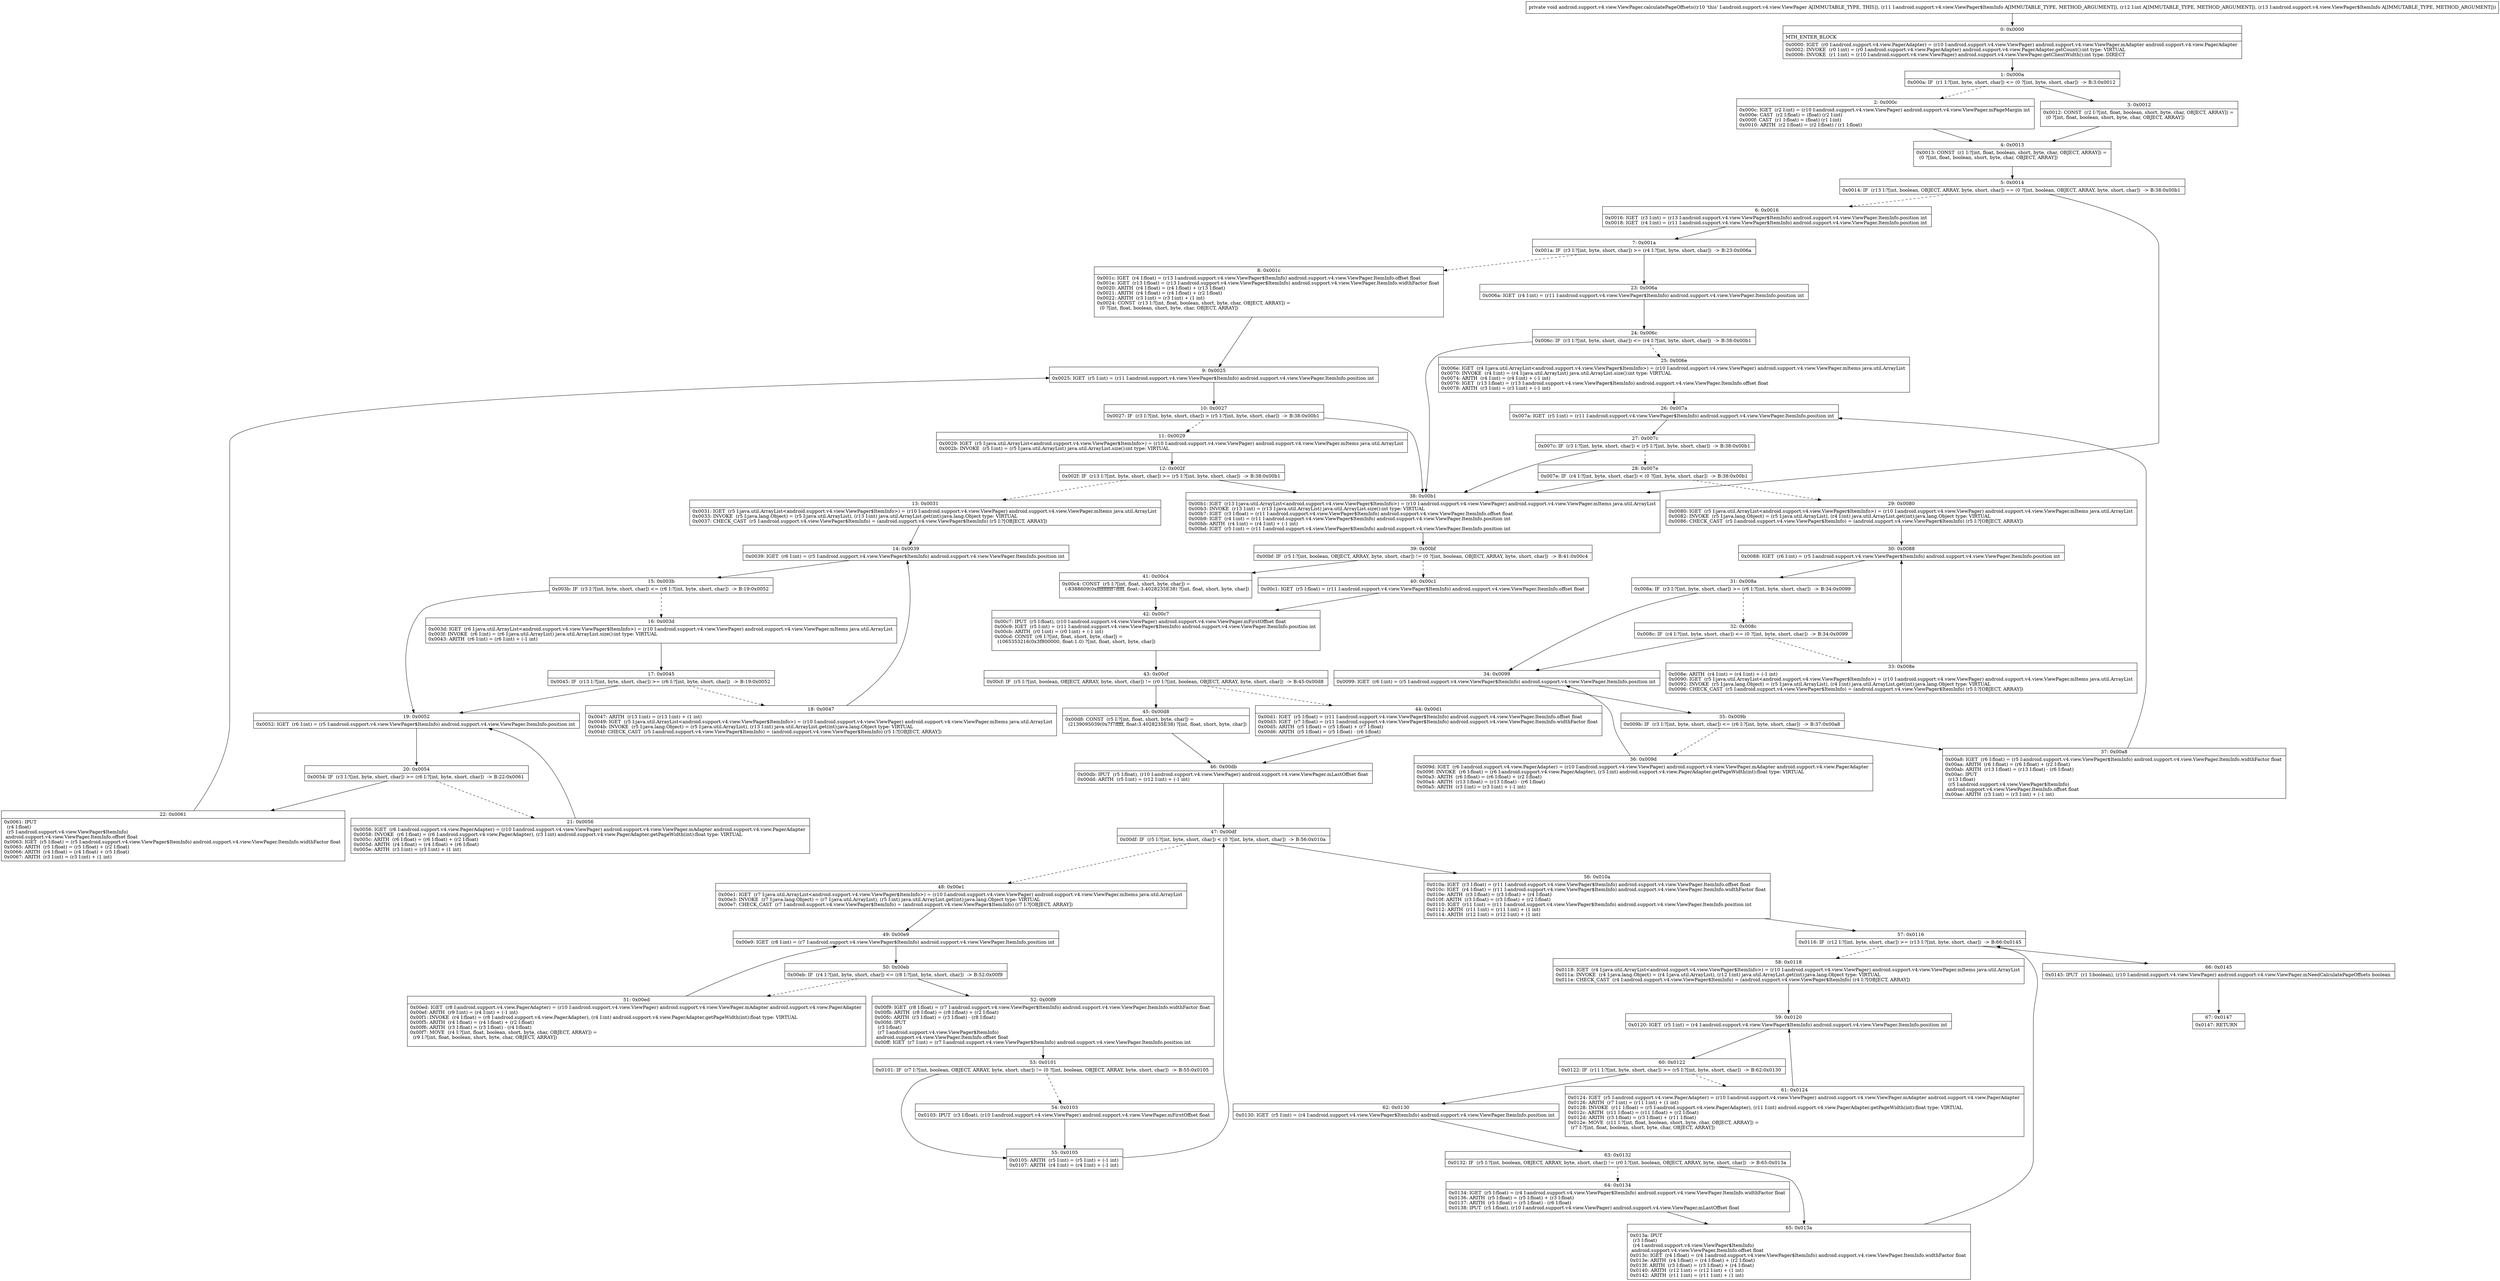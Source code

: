 digraph "CFG forandroid.support.v4.view.ViewPager.calculatePageOffsets(Landroid\/support\/v4\/view\/ViewPager$ItemInfo;ILandroid\/support\/v4\/view\/ViewPager$ItemInfo;)V" {
Node_0 [shape=record,label="{0\:\ 0x0000|MTH_ENTER_BLOCK\l|0x0000: IGET  (r0 I:android.support.v4.view.PagerAdapter) = (r10 I:android.support.v4.view.ViewPager) android.support.v4.view.ViewPager.mAdapter android.support.v4.view.PagerAdapter \l0x0002: INVOKE  (r0 I:int) = (r0 I:android.support.v4.view.PagerAdapter) android.support.v4.view.PagerAdapter.getCount():int type: VIRTUAL \l0x0006: INVOKE  (r1 I:int) = (r10 I:android.support.v4.view.ViewPager) android.support.v4.view.ViewPager.getClientWidth():int type: DIRECT \l}"];
Node_1 [shape=record,label="{1\:\ 0x000a|0x000a: IF  (r1 I:?[int, byte, short, char]) \<= (0 ?[int, byte, short, char])  \-\> B:3:0x0012 \l}"];
Node_2 [shape=record,label="{2\:\ 0x000c|0x000c: IGET  (r2 I:int) = (r10 I:android.support.v4.view.ViewPager) android.support.v4.view.ViewPager.mPageMargin int \l0x000e: CAST  (r2 I:float) = (float) (r2 I:int) \l0x000f: CAST  (r1 I:float) = (float) (r1 I:int) \l0x0010: ARITH  (r2 I:float) = (r2 I:float) \/ (r1 I:float) \l}"];
Node_3 [shape=record,label="{3\:\ 0x0012|0x0012: CONST  (r2 I:?[int, float, boolean, short, byte, char, OBJECT, ARRAY]) = \l  (0 ?[int, float, boolean, short, byte, char, OBJECT, ARRAY])\l \l}"];
Node_4 [shape=record,label="{4\:\ 0x0013|0x0013: CONST  (r1 I:?[int, float, boolean, short, byte, char, OBJECT, ARRAY]) = \l  (0 ?[int, float, boolean, short, byte, char, OBJECT, ARRAY])\l \l}"];
Node_5 [shape=record,label="{5\:\ 0x0014|0x0014: IF  (r13 I:?[int, boolean, OBJECT, ARRAY, byte, short, char]) == (0 ?[int, boolean, OBJECT, ARRAY, byte, short, char])  \-\> B:38:0x00b1 \l}"];
Node_6 [shape=record,label="{6\:\ 0x0016|0x0016: IGET  (r3 I:int) = (r13 I:android.support.v4.view.ViewPager$ItemInfo) android.support.v4.view.ViewPager.ItemInfo.position int \l0x0018: IGET  (r4 I:int) = (r11 I:android.support.v4.view.ViewPager$ItemInfo) android.support.v4.view.ViewPager.ItemInfo.position int \l}"];
Node_7 [shape=record,label="{7\:\ 0x001a|0x001a: IF  (r3 I:?[int, byte, short, char]) \>= (r4 I:?[int, byte, short, char])  \-\> B:23:0x006a \l}"];
Node_8 [shape=record,label="{8\:\ 0x001c|0x001c: IGET  (r4 I:float) = (r13 I:android.support.v4.view.ViewPager$ItemInfo) android.support.v4.view.ViewPager.ItemInfo.offset float \l0x001e: IGET  (r13 I:float) = (r13 I:android.support.v4.view.ViewPager$ItemInfo) android.support.v4.view.ViewPager.ItemInfo.widthFactor float \l0x0020: ARITH  (r4 I:float) = (r4 I:float) + (r13 I:float) \l0x0021: ARITH  (r4 I:float) = (r4 I:float) + (r2 I:float) \l0x0022: ARITH  (r3 I:int) = (r3 I:int) + (1 int) \l0x0024: CONST  (r13 I:?[int, float, boolean, short, byte, char, OBJECT, ARRAY]) = \l  (0 ?[int, float, boolean, short, byte, char, OBJECT, ARRAY])\l \l}"];
Node_9 [shape=record,label="{9\:\ 0x0025|0x0025: IGET  (r5 I:int) = (r11 I:android.support.v4.view.ViewPager$ItemInfo) android.support.v4.view.ViewPager.ItemInfo.position int \l}"];
Node_10 [shape=record,label="{10\:\ 0x0027|0x0027: IF  (r3 I:?[int, byte, short, char]) \> (r5 I:?[int, byte, short, char])  \-\> B:38:0x00b1 \l}"];
Node_11 [shape=record,label="{11\:\ 0x0029|0x0029: IGET  (r5 I:java.util.ArrayList\<android.support.v4.view.ViewPager$ItemInfo\>) = (r10 I:android.support.v4.view.ViewPager) android.support.v4.view.ViewPager.mItems java.util.ArrayList \l0x002b: INVOKE  (r5 I:int) = (r5 I:java.util.ArrayList) java.util.ArrayList.size():int type: VIRTUAL \l}"];
Node_12 [shape=record,label="{12\:\ 0x002f|0x002f: IF  (r13 I:?[int, byte, short, char]) \>= (r5 I:?[int, byte, short, char])  \-\> B:38:0x00b1 \l}"];
Node_13 [shape=record,label="{13\:\ 0x0031|0x0031: IGET  (r5 I:java.util.ArrayList\<android.support.v4.view.ViewPager$ItemInfo\>) = (r10 I:android.support.v4.view.ViewPager) android.support.v4.view.ViewPager.mItems java.util.ArrayList \l0x0033: INVOKE  (r5 I:java.lang.Object) = (r5 I:java.util.ArrayList), (r13 I:int) java.util.ArrayList.get(int):java.lang.Object type: VIRTUAL \l0x0037: CHECK_CAST  (r5 I:android.support.v4.view.ViewPager$ItemInfo) = (android.support.v4.view.ViewPager$ItemInfo) (r5 I:?[OBJECT, ARRAY]) \l}"];
Node_14 [shape=record,label="{14\:\ 0x0039|0x0039: IGET  (r6 I:int) = (r5 I:android.support.v4.view.ViewPager$ItemInfo) android.support.v4.view.ViewPager.ItemInfo.position int \l}"];
Node_15 [shape=record,label="{15\:\ 0x003b|0x003b: IF  (r3 I:?[int, byte, short, char]) \<= (r6 I:?[int, byte, short, char])  \-\> B:19:0x0052 \l}"];
Node_16 [shape=record,label="{16\:\ 0x003d|0x003d: IGET  (r6 I:java.util.ArrayList\<android.support.v4.view.ViewPager$ItemInfo\>) = (r10 I:android.support.v4.view.ViewPager) android.support.v4.view.ViewPager.mItems java.util.ArrayList \l0x003f: INVOKE  (r6 I:int) = (r6 I:java.util.ArrayList) java.util.ArrayList.size():int type: VIRTUAL \l0x0043: ARITH  (r6 I:int) = (r6 I:int) + (\-1 int) \l}"];
Node_17 [shape=record,label="{17\:\ 0x0045|0x0045: IF  (r13 I:?[int, byte, short, char]) \>= (r6 I:?[int, byte, short, char])  \-\> B:19:0x0052 \l}"];
Node_18 [shape=record,label="{18\:\ 0x0047|0x0047: ARITH  (r13 I:int) = (r13 I:int) + (1 int) \l0x0049: IGET  (r5 I:java.util.ArrayList\<android.support.v4.view.ViewPager$ItemInfo\>) = (r10 I:android.support.v4.view.ViewPager) android.support.v4.view.ViewPager.mItems java.util.ArrayList \l0x004b: INVOKE  (r5 I:java.lang.Object) = (r5 I:java.util.ArrayList), (r13 I:int) java.util.ArrayList.get(int):java.lang.Object type: VIRTUAL \l0x004f: CHECK_CAST  (r5 I:android.support.v4.view.ViewPager$ItemInfo) = (android.support.v4.view.ViewPager$ItemInfo) (r5 I:?[OBJECT, ARRAY]) \l}"];
Node_19 [shape=record,label="{19\:\ 0x0052|0x0052: IGET  (r6 I:int) = (r5 I:android.support.v4.view.ViewPager$ItemInfo) android.support.v4.view.ViewPager.ItemInfo.position int \l}"];
Node_20 [shape=record,label="{20\:\ 0x0054|0x0054: IF  (r3 I:?[int, byte, short, char]) \>= (r6 I:?[int, byte, short, char])  \-\> B:22:0x0061 \l}"];
Node_21 [shape=record,label="{21\:\ 0x0056|0x0056: IGET  (r6 I:android.support.v4.view.PagerAdapter) = (r10 I:android.support.v4.view.ViewPager) android.support.v4.view.ViewPager.mAdapter android.support.v4.view.PagerAdapter \l0x0058: INVOKE  (r6 I:float) = (r6 I:android.support.v4.view.PagerAdapter), (r3 I:int) android.support.v4.view.PagerAdapter.getPageWidth(int):float type: VIRTUAL \l0x005c: ARITH  (r6 I:float) = (r6 I:float) + (r2 I:float) \l0x005d: ARITH  (r4 I:float) = (r4 I:float) + (r6 I:float) \l0x005e: ARITH  (r3 I:int) = (r3 I:int) + (1 int) \l}"];
Node_22 [shape=record,label="{22\:\ 0x0061|0x0061: IPUT  \l  (r4 I:float)\l  (r5 I:android.support.v4.view.ViewPager$ItemInfo)\l android.support.v4.view.ViewPager.ItemInfo.offset float \l0x0063: IGET  (r5 I:float) = (r5 I:android.support.v4.view.ViewPager$ItemInfo) android.support.v4.view.ViewPager.ItemInfo.widthFactor float \l0x0065: ARITH  (r5 I:float) = (r5 I:float) + (r2 I:float) \l0x0066: ARITH  (r4 I:float) = (r4 I:float) + (r5 I:float) \l0x0067: ARITH  (r3 I:int) = (r3 I:int) + (1 int) \l}"];
Node_23 [shape=record,label="{23\:\ 0x006a|0x006a: IGET  (r4 I:int) = (r11 I:android.support.v4.view.ViewPager$ItemInfo) android.support.v4.view.ViewPager.ItemInfo.position int \l}"];
Node_24 [shape=record,label="{24\:\ 0x006c|0x006c: IF  (r3 I:?[int, byte, short, char]) \<= (r4 I:?[int, byte, short, char])  \-\> B:38:0x00b1 \l}"];
Node_25 [shape=record,label="{25\:\ 0x006e|0x006e: IGET  (r4 I:java.util.ArrayList\<android.support.v4.view.ViewPager$ItemInfo\>) = (r10 I:android.support.v4.view.ViewPager) android.support.v4.view.ViewPager.mItems java.util.ArrayList \l0x0070: INVOKE  (r4 I:int) = (r4 I:java.util.ArrayList) java.util.ArrayList.size():int type: VIRTUAL \l0x0074: ARITH  (r4 I:int) = (r4 I:int) + (\-1 int) \l0x0076: IGET  (r13 I:float) = (r13 I:android.support.v4.view.ViewPager$ItemInfo) android.support.v4.view.ViewPager.ItemInfo.offset float \l0x0078: ARITH  (r3 I:int) = (r3 I:int) + (\-1 int) \l}"];
Node_26 [shape=record,label="{26\:\ 0x007a|0x007a: IGET  (r5 I:int) = (r11 I:android.support.v4.view.ViewPager$ItemInfo) android.support.v4.view.ViewPager.ItemInfo.position int \l}"];
Node_27 [shape=record,label="{27\:\ 0x007c|0x007c: IF  (r3 I:?[int, byte, short, char]) \< (r5 I:?[int, byte, short, char])  \-\> B:38:0x00b1 \l}"];
Node_28 [shape=record,label="{28\:\ 0x007e|0x007e: IF  (r4 I:?[int, byte, short, char]) \< (0 ?[int, byte, short, char])  \-\> B:38:0x00b1 \l}"];
Node_29 [shape=record,label="{29\:\ 0x0080|0x0080: IGET  (r5 I:java.util.ArrayList\<android.support.v4.view.ViewPager$ItemInfo\>) = (r10 I:android.support.v4.view.ViewPager) android.support.v4.view.ViewPager.mItems java.util.ArrayList \l0x0082: INVOKE  (r5 I:java.lang.Object) = (r5 I:java.util.ArrayList), (r4 I:int) java.util.ArrayList.get(int):java.lang.Object type: VIRTUAL \l0x0086: CHECK_CAST  (r5 I:android.support.v4.view.ViewPager$ItemInfo) = (android.support.v4.view.ViewPager$ItemInfo) (r5 I:?[OBJECT, ARRAY]) \l}"];
Node_30 [shape=record,label="{30\:\ 0x0088|0x0088: IGET  (r6 I:int) = (r5 I:android.support.v4.view.ViewPager$ItemInfo) android.support.v4.view.ViewPager.ItemInfo.position int \l}"];
Node_31 [shape=record,label="{31\:\ 0x008a|0x008a: IF  (r3 I:?[int, byte, short, char]) \>= (r6 I:?[int, byte, short, char])  \-\> B:34:0x0099 \l}"];
Node_32 [shape=record,label="{32\:\ 0x008c|0x008c: IF  (r4 I:?[int, byte, short, char]) \<= (0 ?[int, byte, short, char])  \-\> B:34:0x0099 \l}"];
Node_33 [shape=record,label="{33\:\ 0x008e|0x008e: ARITH  (r4 I:int) = (r4 I:int) + (\-1 int) \l0x0090: IGET  (r5 I:java.util.ArrayList\<android.support.v4.view.ViewPager$ItemInfo\>) = (r10 I:android.support.v4.view.ViewPager) android.support.v4.view.ViewPager.mItems java.util.ArrayList \l0x0092: INVOKE  (r5 I:java.lang.Object) = (r5 I:java.util.ArrayList), (r4 I:int) java.util.ArrayList.get(int):java.lang.Object type: VIRTUAL \l0x0096: CHECK_CAST  (r5 I:android.support.v4.view.ViewPager$ItemInfo) = (android.support.v4.view.ViewPager$ItemInfo) (r5 I:?[OBJECT, ARRAY]) \l}"];
Node_34 [shape=record,label="{34\:\ 0x0099|0x0099: IGET  (r6 I:int) = (r5 I:android.support.v4.view.ViewPager$ItemInfo) android.support.v4.view.ViewPager.ItemInfo.position int \l}"];
Node_35 [shape=record,label="{35\:\ 0x009b|0x009b: IF  (r3 I:?[int, byte, short, char]) \<= (r6 I:?[int, byte, short, char])  \-\> B:37:0x00a8 \l}"];
Node_36 [shape=record,label="{36\:\ 0x009d|0x009d: IGET  (r6 I:android.support.v4.view.PagerAdapter) = (r10 I:android.support.v4.view.ViewPager) android.support.v4.view.ViewPager.mAdapter android.support.v4.view.PagerAdapter \l0x009f: INVOKE  (r6 I:float) = (r6 I:android.support.v4.view.PagerAdapter), (r3 I:int) android.support.v4.view.PagerAdapter.getPageWidth(int):float type: VIRTUAL \l0x00a3: ARITH  (r6 I:float) = (r6 I:float) + (r2 I:float) \l0x00a4: ARITH  (r13 I:float) = (r13 I:float) \- (r6 I:float) \l0x00a5: ARITH  (r3 I:int) = (r3 I:int) + (\-1 int) \l}"];
Node_37 [shape=record,label="{37\:\ 0x00a8|0x00a8: IGET  (r6 I:float) = (r5 I:android.support.v4.view.ViewPager$ItemInfo) android.support.v4.view.ViewPager.ItemInfo.widthFactor float \l0x00aa: ARITH  (r6 I:float) = (r6 I:float) + (r2 I:float) \l0x00ab: ARITH  (r13 I:float) = (r13 I:float) \- (r6 I:float) \l0x00ac: IPUT  \l  (r13 I:float)\l  (r5 I:android.support.v4.view.ViewPager$ItemInfo)\l android.support.v4.view.ViewPager.ItemInfo.offset float \l0x00ae: ARITH  (r3 I:int) = (r3 I:int) + (\-1 int) \l}"];
Node_38 [shape=record,label="{38\:\ 0x00b1|0x00b1: IGET  (r13 I:java.util.ArrayList\<android.support.v4.view.ViewPager$ItemInfo\>) = (r10 I:android.support.v4.view.ViewPager) android.support.v4.view.ViewPager.mItems java.util.ArrayList \l0x00b3: INVOKE  (r13 I:int) = (r13 I:java.util.ArrayList) java.util.ArrayList.size():int type: VIRTUAL \l0x00b7: IGET  (r3 I:float) = (r11 I:android.support.v4.view.ViewPager$ItemInfo) android.support.v4.view.ViewPager.ItemInfo.offset float \l0x00b9: IGET  (r4 I:int) = (r11 I:android.support.v4.view.ViewPager$ItemInfo) android.support.v4.view.ViewPager.ItemInfo.position int \l0x00bb: ARITH  (r4 I:int) = (r4 I:int) + (\-1 int) \l0x00bd: IGET  (r5 I:int) = (r11 I:android.support.v4.view.ViewPager$ItemInfo) android.support.v4.view.ViewPager.ItemInfo.position int \l}"];
Node_39 [shape=record,label="{39\:\ 0x00bf|0x00bf: IF  (r5 I:?[int, boolean, OBJECT, ARRAY, byte, short, char]) != (0 ?[int, boolean, OBJECT, ARRAY, byte, short, char])  \-\> B:41:0x00c4 \l}"];
Node_40 [shape=record,label="{40\:\ 0x00c1|0x00c1: IGET  (r5 I:float) = (r11 I:android.support.v4.view.ViewPager$ItemInfo) android.support.v4.view.ViewPager.ItemInfo.offset float \l}"];
Node_41 [shape=record,label="{41\:\ 0x00c4|0x00c4: CONST  (r5 I:?[int, float, short, byte, char]) = \l  (\-8388609(0xffffffffff7fffff, float:\-3.4028235E38) ?[int, float, short, byte, char])\l \l}"];
Node_42 [shape=record,label="{42\:\ 0x00c7|0x00c7: IPUT  (r5 I:float), (r10 I:android.support.v4.view.ViewPager) android.support.v4.view.ViewPager.mFirstOffset float \l0x00c9: IGET  (r5 I:int) = (r11 I:android.support.v4.view.ViewPager$ItemInfo) android.support.v4.view.ViewPager.ItemInfo.position int \l0x00cb: ARITH  (r0 I:int) = (r0 I:int) + (\-1 int) \l0x00cd: CONST  (r6 I:?[int, float, short, byte, char]) = \l  (1065353216(0x3f800000, float:1.0) ?[int, float, short, byte, char])\l \l}"];
Node_43 [shape=record,label="{43\:\ 0x00cf|0x00cf: IF  (r5 I:?[int, boolean, OBJECT, ARRAY, byte, short, char]) != (r0 I:?[int, boolean, OBJECT, ARRAY, byte, short, char])  \-\> B:45:0x00d8 \l}"];
Node_44 [shape=record,label="{44\:\ 0x00d1|0x00d1: IGET  (r5 I:float) = (r11 I:android.support.v4.view.ViewPager$ItemInfo) android.support.v4.view.ViewPager.ItemInfo.offset float \l0x00d3: IGET  (r7 I:float) = (r11 I:android.support.v4.view.ViewPager$ItemInfo) android.support.v4.view.ViewPager.ItemInfo.widthFactor float \l0x00d5: ARITH  (r5 I:float) = (r5 I:float) + (r7 I:float) \l0x00d6: ARITH  (r5 I:float) = (r5 I:float) \- (r6 I:float) \l}"];
Node_45 [shape=record,label="{45\:\ 0x00d8|0x00d8: CONST  (r5 I:?[int, float, short, byte, char]) = \l  (2139095039(0x7f7fffff, float:3.4028235E38) ?[int, float, short, byte, char])\l \l}"];
Node_46 [shape=record,label="{46\:\ 0x00db|0x00db: IPUT  (r5 I:float), (r10 I:android.support.v4.view.ViewPager) android.support.v4.view.ViewPager.mLastOffset float \l0x00dd: ARITH  (r5 I:int) = (r12 I:int) + (\-1 int) \l}"];
Node_47 [shape=record,label="{47\:\ 0x00df|0x00df: IF  (r5 I:?[int, byte, short, char]) \< (0 ?[int, byte, short, char])  \-\> B:56:0x010a \l}"];
Node_48 [shape=record,label="{48\:\ 0x00e1|0x00e1: IGET  (r7 I:java.util.ArrayList\<android.support.v4.view.ViewPager$ItemInfo\>) = (r10 I:android.support.v4.view.ViewPager) android.support.v4.view.ViewPager.mItems java.util.ArrayList \l0x00e3: INVOKE  (r7 I:java.lang.Object) = (r7 I:java.util.ArrayList), (r5 I:int) java.util.ArrayList.get(int):java.lang.Object type: VIRTUAL \l0x00e7: CHECK_CAST  (r7 I:android.support.v4.view.ViewPager$ItemInfo) = (android.support.v4.view.ViewPager$ItemInfo) (r7 I:?[OBJECT, ARRAY]) \l}"];
Node_49 [shape=record,label="{49\:\ 0x00e9|0x00e9: IGET  (r8 I:int) = (r7 I:android.support.v4.view.ViewPager$ItemInfo) android.support.v4.view.ViewPager.ItemInfo.position int \l}"];
Node_50 [shape=record,label="{50\:\ 0x00eb|0x00eb: IF  (r4 I:?[int, byte, short, char]) \<= (r8 I:?[int, byte, short, char])  \-\> B:52:0x00f9 \l}"];
Node_51 [shape=record,label="{51\:\ 0x00ed|0x00ed: IGET  (r8 I:android.support.v4.view.PagerAdapter) = (r10 I:android.support.v4.view.ViewPager) android.support.v4.view.ViewPager.mAdapter android.support.v4.view.PagerAdapter \l0x00ef: ARITH  (r9 I:int) = (r4 I:int) + (\-1 int) \l0x00f1: INVOKE  (r4 I:float) = (r8 I:android.support.v4.view.PagerAdapter), (r4 I:int) android.support.v4.view.PagerAdapter.getPageWidth(int):float type: VIRTUAL \l0x00f5: ARITH  (r4 I:float) = (r4 I:float) + (r2 I:float) \l0x00f6: ARITH  (r3 I:float) = (r3 I:float) \- (r4 I:float) \l0x00f7: MOVE  (r4 I:?[int, float, boolean, short, byte, char, OBJECT, ARRAY]) = \l  (r9 I:?[int, float, boolean, short, byte, char, OBJECT, ARRAY])\l \l}"];
Node_52 [shape=record,label="{52\:\ 0x00f9|0x00f9: IGET  (r8 I:float) = (r7 I:android.support.v4.view.ViewPager$ItemInfo) android.support.v4.view.ViewPager.ItemInfo.widthFactor float \l0x00fb: ARITH  (r8 I:float) = (r8 I:float) + (r2 I:float) \l0x00fc: ARITH  (r3 I:float) = (r3 I:float) \- (r8 I:float) \l0x00fd: IPUT  \l  (r3 I:float)\l  (r7 I:android.support.v4.view.ViewPager$ItemInfo)\l android.support.v4.view.ViewPager.ItemInfo.offset float \l0x00ff: IGET  (r7 I:int) = (r7 I:android.support.v4.view.ViewPager$ItemInfo) android.support.v4.view.ViewPager.ItemInfo.position int \l}"];
Node_53 [shape=record,label="{53\:\ 0x0101|0x0101: IF  (r7 I:?[int, boolean, OBJECT, ARRAY, byte, short, char]) != (0 ?[int, boolean, OBJECT, ARRAY, byte, short, char])  \-\> B:55:0x0105 \l}"];
Node_54 [shape=record,label="{54\:\ 0x0103|0x0103: IPUT  (r3 I:float), (r10 I:android.support.v4.view.ViewPager) android.support.v4.view.ViewPager.mFirstOffset float \l}"];
Node_55 [shape=record,label="{55\:\ 0x0105|0x0105: ARITH  (r5 I:int) = (r5 I:int) + (\-1 int) \l0x0107: ARITH  (r4 I:int) = (r4 I:int) + (\-1 int) \l}"];
Node_56 [shape=record,label="{56\:\ 0x010a|0x010a: IGET  (r3 I:float) = (r11 I:android.support.v4.view.ViewPager$ItemInfo) android.support.v4.view.ViewPager.ItemInfo.offset float \l0x010c: IGET  (r4 I:float) = (r11 I:android.support.v4.view.ViewPager$ItemInfo) android.support.v4.view.ViewPager.ItemInfo.widthFactor float \l0x010e: ARITH  (r3 I:float) = (r3 I:float) + (r4 I:float) \l0x010f: ARITH  (r3 I:float) = (r3 I:float) + (r2 I:float) \l0x0110: IGET  (r11 I:int) = (r11 I:android.support.v4.view.ViewPager$ItemInfo) android.support.v4.view.ViewPager.ItemInfo.position int \l0x0112: ARITH  (r11 I:int) = (r11 I:int) + (1 int) \l0x0114: ARITH  (r12 I:int) = (r12 I:int) + (1 int) \l}"];
Node_57 [shape=record,label="{57\:\ 0x0116|0x0116: IF  (r12 I:?[int, byte, short, char]) \>= (r13 I:?[int, byte, short, char])  \-\> B:66:0x0145 \l}"];
Node_58 [shape=record,label="{58\:\ 0x0118|0x0118: IGET  (r4 I:java.util.ArrayList\<android.support.v4.view.ViewPager$ItemInfo\>) = (r10 I:android.support.v4.view.ViewPager) android.support.v4.view.ViewPager.mItems java.util.ArrayList \l0x011a: INVOKE  (r4 I:java.lang.Object) = (r4 I:java.util.ArrayList), (r12 I:int) java.util.ArrayList.get(int):java.lang.Object type: VIRTUAL \l0x011e: CHECK_CAST  (r4 I:android.support.v4.view.ViewPager$ItemInfo) = (android.support.v4.view.ViewPager$ItemInfo) (r4 I:?[OBJECT, ARRAY]) \l}"];
Node_59 [shape=record,label="{59\:\ 0x0120|0x0120: IGET  (r5 I:int) = (r4 I:android.support.v4.view.ViewPager$ItemInfo) android.support.v4.view.ViewPager.ItemInfo.position int \l}"];
Node_60 [shape=record,label="{60\:\ 0x0122|0x0122: IF  (r11 I:?[int, byte, short, char]) \>= (r5 I:?[int, byte, short, char])  \-\> B:62:0x0130 \l}"];
Node_61 [shape=record,label="{61\:\ 0x0124|0x0124: IGET  (r5 I:android.support.v4.view.PagerAdapter) = (r10 I:android.support.v4.view.ViewPager) android.support.v4.view.ViewPager.mAdapter android.support.v4.view.PagerAdapter \l0x0126: ARITH  (r7 I:int) = (r11 I:int) + (1 int) \l0x0128: INVOKE  (r11 I:float) = (r5 I:android.support.v4.view.PagerAdapter), (r11 I:int) android.support.v4.view.PagerAdapter.getPageWidth(int):float type: VIRTUAL \l0x012c: ARITH  (r11 I:float) = (r11 I:float) + (r2 I:float) \l0x012d: ARITH  (r3 I:float) = (r3 I:float) + (r11 I:float) \l0x012e: MOVE  (r11 I:?[int, float, boolean, short, byte, char, OBJECT, ARRAY]) = \l  (r7 I:?[int, float, boolean, short, byte, char, OBJECT, ARRAY])\l \l}"];
Node_62 [shape=record,label="{62\:\ 0x0130|0x0130: IGET  (r5 I:int) = (r4 I:android.support.v4.view.ViewPager$ItemInfo) android.support.v4.view.ViewPager.ItemInfo.position int \l}"];
Node_63 [shape=record,label="{63\:\ 0x0132|0x0132: IF  (r5 I:?[int, boolean, OBJECT, ARRAY, byte, short, char]) != (r0 I:?[int, boolean, OBJECT, ARRAY, byte, short, char])  \-\> B:65:0x013a \l}"];
Node_64 [shape=record,label="{64\:\ 0x0134|0x0134: IGET  (r5 I:float) = (r4 I:android.support.v4.view.ViewPager$ItemInfo) android.support.v4.view.ViewPager.ItemInfo.widthFactor float \l0x0136: ARITH  (r5 I:float) = (r5 I:float) + (r3 I:float) \l0x0137: ARITH  (r5 I:float) = (r5 I:float) \- (r6 I:float) \l0x0138: IPUT  (r5 I:float), (r10 I:android.support.v4.view.ViewPager) android.support.v4.view.ViewPager.mLastOffset float \l}"];
Node_65 [shape=record,label="{65\:\ 0x013a|0x013a: IPUT  \l  (r3 I:float)\l  (r4 I:android.support.v4.view.ViewPager$ItemInfo)\l android.support.v4.view.ViewPager.ItemInfo.offset float \l0x013c: IGET  (r4 I:float) = (r4 I:android.support.v4.view.ViewPager$ItemInfo) android.support.v4.view.ViewPager.ItemInfo.widthFactor float \l0x013e: ARITH  (r4 I:float) = (r4 I:float) + (r2 I:float) \l0x013f: ARITH  (r3 I:float) = (r3 I:float) + (r4 I:float) \l0x0140: ARITH  (r12 I:int) = (r12 I:int) + (1 int) \l0x0142: ARITH  (r11 I:int) = (r11 I:int) + (1 int) \l}"];
Node_66 [shape=record,label="{66\:\ 0x0145|0x0145: IPUT  (r1 I:boolean), (r10 I:android.support.v4.view.ViewPager) android.support.v4.view.ViewPager.mNeedCalculatePageOffsets boolean \l}"];
Node_67 [shape=record,label="{67\:\ 0x0147|0x0147: RETURN   \l}"];
MethodNode[shape=record,label="{private void android.support.v4.view.ViewPager.calculatePageOffsets((r10 'this' I:android.support.v4.view.ViewPager A[IMMUTABLE_TYPE, THIS]), (r11 I:android.support.v4.view.ViewPager$ItemInfo A[IMMUTABLE_TYPE, METHOD_ARGUMENT]), (r12 I:int A[IMMUTABLE_TYPE, METHOD_ARGUMENT]), (r13 I:android.support.v4.view.ViewPager$ItemInfo A[IMMUTABLE_TYPE, METHOD_ARGUMENT])) }"];
MethodNode -> Node_0;
Node_0 -> Node_1;
Node_1 -> Node_2[style=dashed];
Node_1 -> Node_3;
Node_2 -> Node_4;
Node_3 -> Node_4;
Node_4 -> Node_5;
Node_5 -> Node_6[style=dashed];
Node_5 -> Node_38;
Node_6 -> Node_7;
Node_7 -> Node_8[style=dashed];
Node_7 -> Node_23;
Node_8 -> Node_9;
Node_9 -> Node_10;
Node_10 -> Node_11[style=dashed];
Node_10 -> Node_38;
Node_11 -> Node_12;
Node_12 -> Node_13[style=dashed];
Node_12 -> Node_38;
Node_13 -> Node_14;
Node_14 -> Node_15;
Node_15 -> Node_16[style=dashed];
Node_15 -> Node_19;
Node_16 -> Node_17;
Node_17 -> Node_18[style=dashed];
Node_17 -> Node_19;
Node_18 -> Node_14;
Node_19 -> Node_20;
Node_20 -> Node_21[style=dashed];
Node_20 -> Node_22;
Node_21 -> Node_19;
Node_22 -> Node_9;
Node_23 -> Node_24;
Node_24 -> Node_25[style=dashed];
Node_24 -> Node_38;
Node_25 -> Node_26;
Node_26 -> Node_27;
Node_27 -> Node_28[style=dashed];
Node_27 -> Node_38;
Node_28 -> Node_29[style=dashed];
Node_28 -> Node_38;
Node_29 -> Node_30;
Node_30 -> Node_31;
Node_31 -> Node_32[style=dashed];
Node_31 -> Node_34;
Node_32 -> Node_33[style=dashed];
Node_32 -> Node_34;
Node_33 -> Node_30;
Node_34 -> Node_35;
Node_35 -> Node_36[style=dashed];
Node_35 -> Node_37;
Node_36 -> Node_34;
Node_37 -> Node_26;
Node_38 -> Node_39;
Node_39 -> Node_40[style=dashed];
Node_39 -> Node_41;
Node_40 -> Node_42;
Node_41 -> Node_42;
Node_42 -> Node_43;
Node_43 -> Node_44[style=dashed];
Node_43 -> Node_45;
Node_44 -> Node_46;
Node_45 -> Node_46;
Node_46 -> Node_47;
Node_47 -> Node_48[style=dashed];
Node_47 -> Node_56;
Node_48 -> Node_49;
Node_49 -> Node_50;
Node_50 -> Node_51[style=dashed];
Node_50 -> Node_52;
Node_51 -> Node_49;
Node_52 -> Node_53;
Node_53 -> Node_54[style=dashed];
Node_53 -> Node_55;
Node_54 -> Node_55;
Node_55 -> Node_47;
Node_56 -> Node_57;
Node_57 -> Node_58[style=dashed];
Node_57 -> Node_66;
Node_58 -> Node_59;
Node_59 -> Node_60;
Node_60 -> Node_61[style=dashed];
Node_60 -> Node_62;
Node_61 -> Node_59;
Node_62 -> Node_63;
Node_63 -> Node_64[style=dashed];
Node_63 -> Node_65;
Node_64 -> Node_65;
Node_65 -> Node_57;
Node_66 -> Node_67;
}

